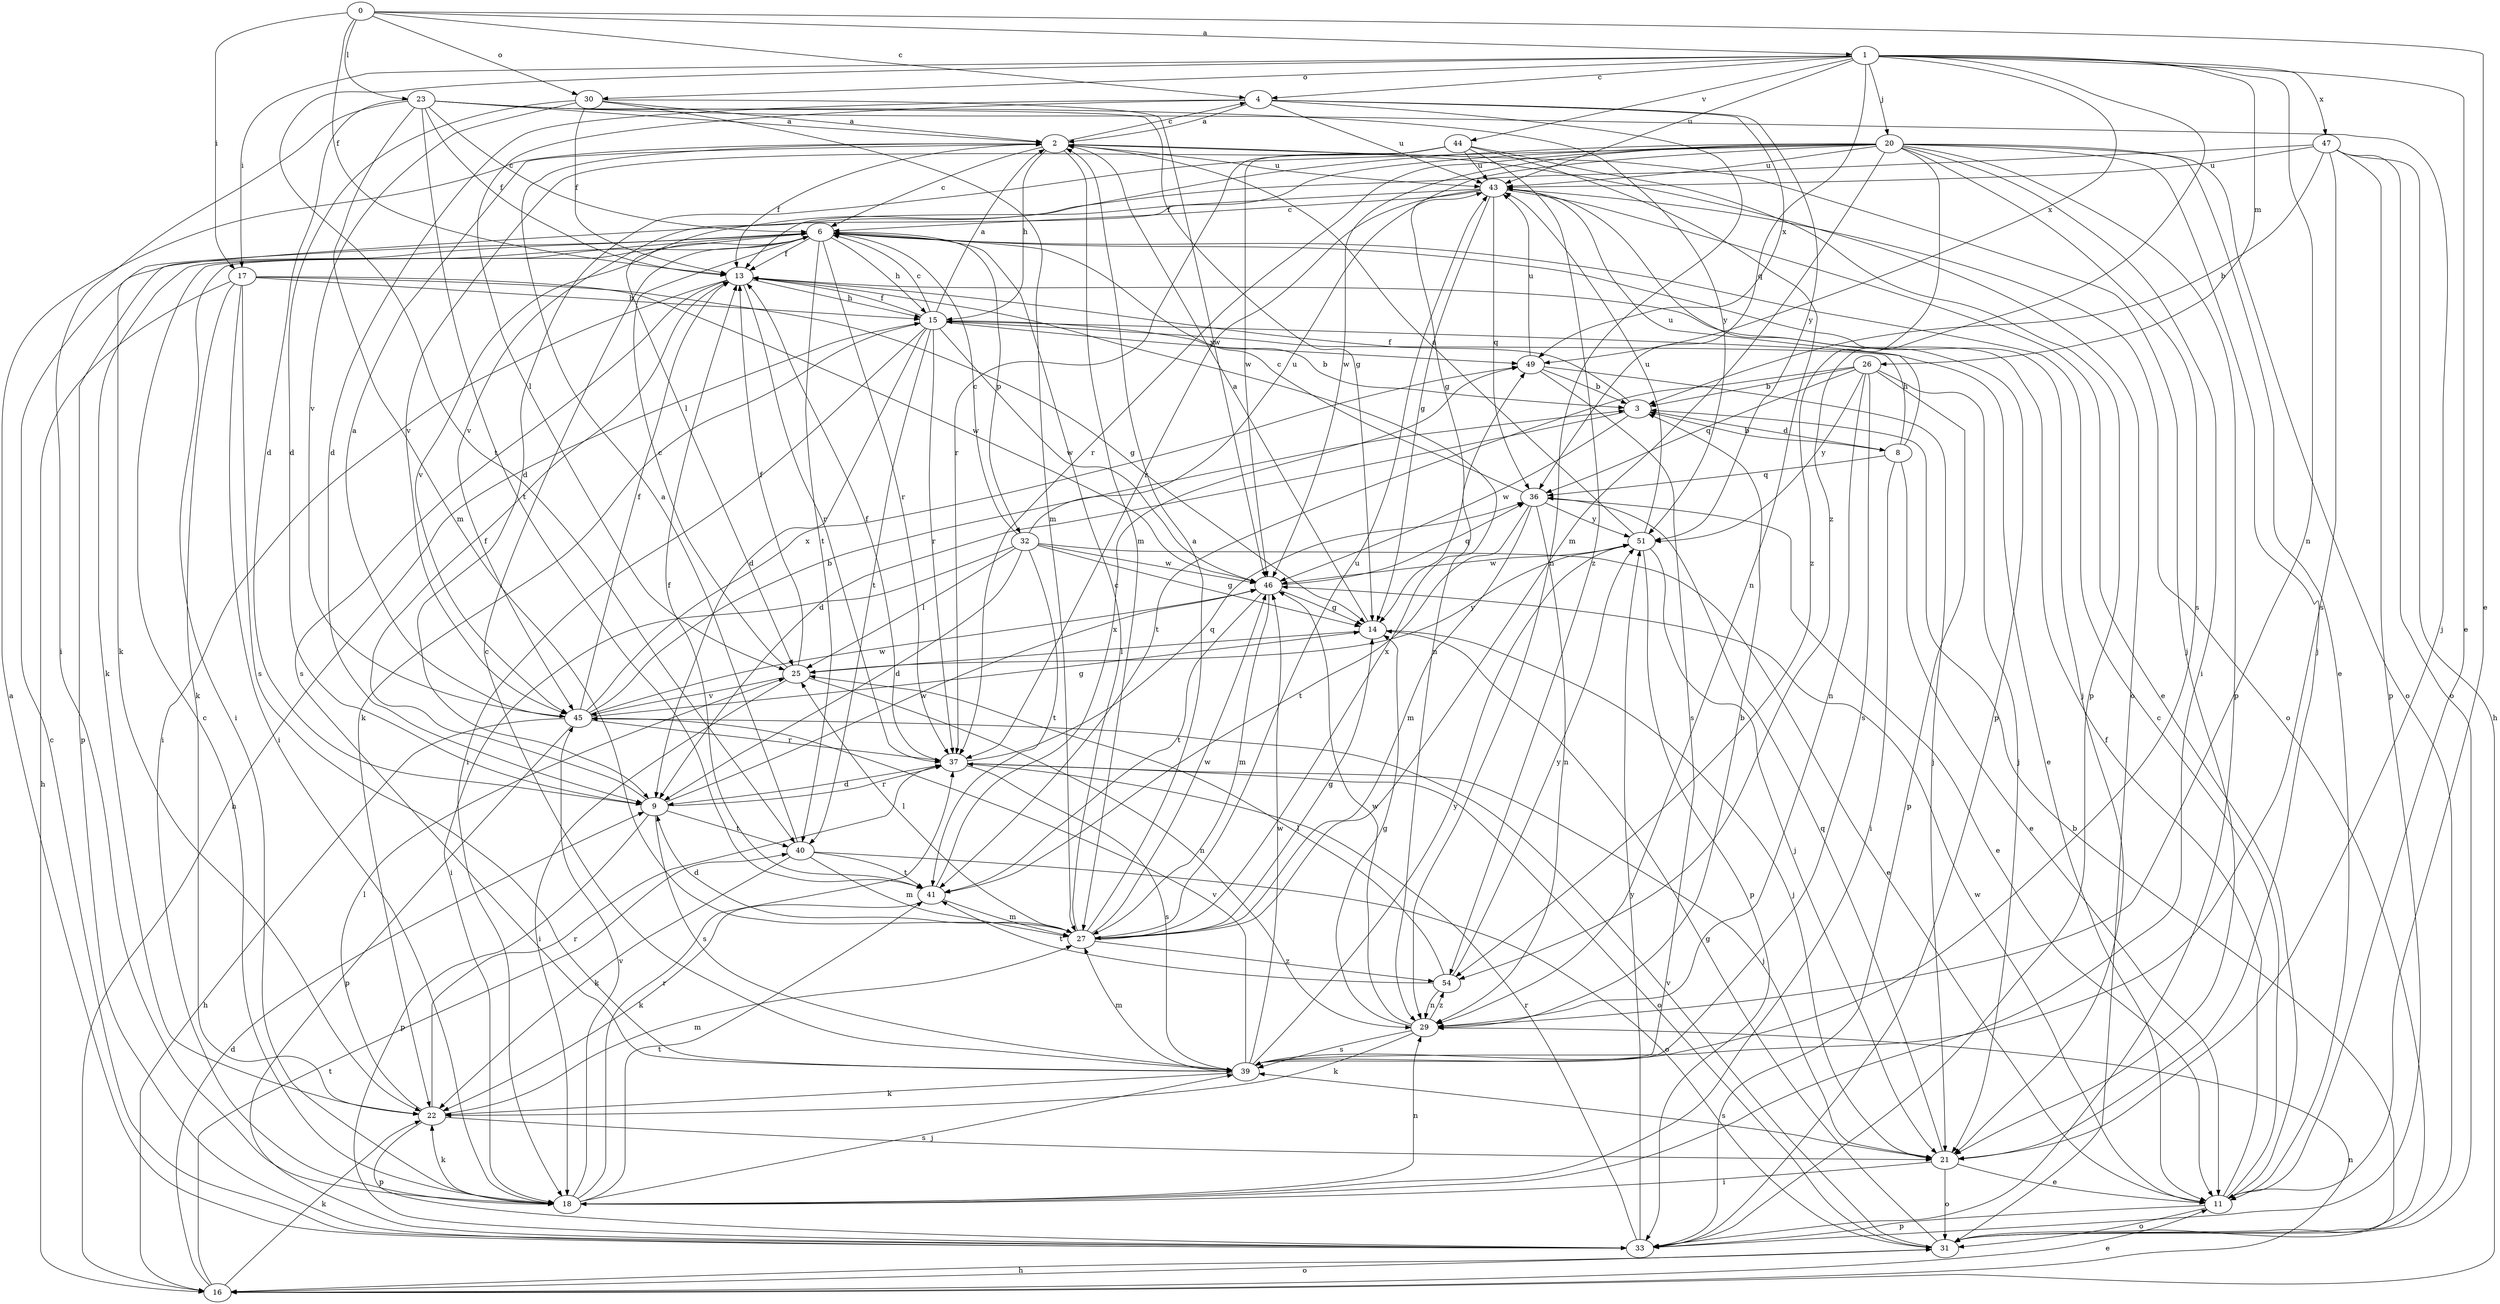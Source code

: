 strict digraph  {
0;
1;
2;
3;
4;
6;
8;
9;
11;
13;
14;
15;
16;
17;
18;
20;
21;
22;
23;
25;
26;
27;
29;
30;
31;
32;
33;
36;
37;
39;
40;
41;
43;
44;
45;
46;
47;
49;
51;
54;
0 -> 1  [label=a];
0 -> 4  [label=c];
0 -> 11  [label=e];
0 -> 13  [label=f];
0 -> 17  [label=i];
0 -> 23  [label=l];
0 -> 30  [label=o];
1 -> 4  [label=c];
1 -> 11  [label=e];
1 -> 17  [label=i];
1 -> 20  [label=j];
1 -> 26  [label=m];
1 -> 29  [label=n];
1 -> 30  [label=o];
1 -> 36  [label=q];
1 -> 40  [label=t];
1 -> 43  [label=u];
1 -> 44  [label=v];
1 -> 47  [label=x];
1 -> 49  [label=x];
1 -> 54  [label=z];
2 -> 4  [label=c];
2 -> 6  [label=c];
2 -> 13  [label=f];
2 -> 15  [label=h];
2 -> 21  [label=j];
2 -> 27  [label=m];
2 -> 31  [label=o];
2 -> 43  [label=u];
3 -> 8  [label=d];
3 -> 9  [label=d];
3 -> 13  [label=f];
3 -> 46  [label=w];
4 -> 2  [label=a];
4 -> 9  [label=d];
4 -> 25  [label=l];
4 -> 29  [label=n];
4 -> 43  [label=u];
4 -> 49  [label=x];
4 -> 51  [label=y];
6 -> 13  [label=f];
6 -> 15  [label=h];
6 -> 18  [label=i];
6 -> 21  [label=j];
6 -> 22  [label=k];
6 -> 32  [label=p];
6 -> 33  [label=p];
6 -> 37  [label=r];
6 -> 40  [label=t];
6 -> 45  [label=v];
8 -> 3  [label=b];
8 -> 11  [label=e];
8 -> 15  [label=h];
8 -> 18  [label=i];
8 -> 36  [label=q];
8 -> 43  [label=u];
9 -> 13  [label=f];
9 -> 33  [label=p];
9 -> 37  [label=r];
9 -> 39  [label=s];
9 -> 40  [label=t];
9 -> 46  [label=w];
11 -> 6  [label=c];
11 -> 13  [label=f];
11 -> 31  [label=o];
11 -> 33  [label=p];
11 -> 46  [label=w];
13 -> 15  [label=h];
13 -> 18  [label=i];
13 -> 29  [label=n];
13 -> 37  [label=r];
13 -> 39  [label=s];
14 -> 2  [label=a];
14 -> 21  [label=j];
14 -> 25  [label=l];
15 -> 2  [label=a];
15 -> 3  [label=b];
15 -> 6  [label=c];
15 -> 9  [label=d];
15 -> 11  [label=e];
15 -> 13  [label=f];
15 -> 18  [label=i];
15 -> 22  [label=k];
15 -> 37  [label=r];
15 -> 40  [label=t];
15 -> 46  [label=w];
15 -> 49  [label=x];
16 -> 9  [label=d];
16 -> 11  [label=e];
16 -> 15  [label=h];
16 -> 22  [label=k];
16 -> 29  [label=n];
16 -> 31  [label=o];
16 -> 40  [label=t];
17 -> 14  [label=g];
17 -> 15  [label=h];
17 -> 16  [label=h];
17 -> 18  [label=i];
17 -> 22  [label=k];
17 -> 39  [label=s];
17 -> 46  [label=w];
18 -> 6  [label=c];
18 -> 22  [label=k];
18 -> 29  [label=n];
18 -> 37  [label=r];
18 -> 39  [label=s];
18 -> 41  [label=t];
18 -> 45  [label=v];
20 -> 9  [label=d];
20 -> 11  [label=e];
20 -> 13  [label=f];
20 -> 14  [label=g];
20 -> 18  [label=i];
20 -> 21  [label=j];
20 -> 25  [label=l];
20 -> 27  [label=m];
20 -> 31  [label=o];
20 -> 33  [label=p];
20 -> 37  [label=r];
20 -> 39  [label=s];
20 -> 43  [label=u];
20 -> 46  [label=w];
20 -> 54  [label=z];
21 -> 11  [label=e];
21 -> 18  [label=i];
21 -> 31  [label=o];
21 -> 36  [label=q];
21 -> 39  [label=s];
22 -> 21  [label=j];
22 -> 25  [label=l];
22 -> 27  [label=m];
22 -> 33  [label=p];
22 -> 37  [label=r];
23 -> 2  [label=a];
23 -> 6  [label=c];
23 -> 9  [label=d];
23 -> 13  [label=f];
23 -> 14  [label=g];
23 -> 18  [label=i];
23 -> 21  [label=j];
23 -> 27  [label=m];
23 -> 41  [label=t];
23 -> 51  [label=y];
25 -> 6  [label=c];
25 -> 13  [label=f];
25 -> 18  [label=i];
25 -> 29  [label=n];
25 -> 45  [label=v];
25 -> 51  [label=y];
26 -> 3  [label=b];
26 -> 21  [label=j];
26 -> 29  [label=n];
26 -> 33  [label=p];
26 -> 36  [label=q];
26 -> 39  [label=s];
26 -> 41  [label=t];
26 -> 51  [label=y];
27 -> 2  [label=a];
27 -> 6  [label=c];
27 -> 9  [label=d];
27 -> 14  [label=g];
27 -> 25  [label=l];
27 -> 43  [label=u];
27 -> 46  [label=w];
27 -> 49  [label=x];
27 -> 54  [label=z];
29 -> 3  [label=b];
29 -> 14  [label=g];
29 -> 22  [label=k];
29 -> 39  [label=s];
29 -> 46  [label=w];
29 -> 54  [label=z];
30 -> 2  [label=a];
30 -> 9  [label=d];
30 -> 13  [label=f];
30 -> 27  [label=m];
30 -> 45  [label=v];
30 -> 46  [label=w];
31 -> 3  [label=b];
31 -> 14  [label=g];
31 -> 16  [label=h];
31 -> 45  [label=v];
32 -> 6  [label=c];
32 -> 9  [label=d];
32 -> 11  [label=e];
32 -> 14  [label=g];
32 -> 18  [label=i];
32 -> 25  [label=l];
32 -> 41  [label=t];
32 -> 43  [label=u];
32 -> 46  [label=w];
33 -> 2  [label=a];
33 -> 6  [label=c];
33 -> 37  [label=r];
33 -> 51  [label=y];
36 -> 6  [label=c];
36 -> 11  [label=e];
36 -> 27  [label=m];
36 -> 29  [label=n];
36 -> 41  [label=t];
36 -> 51  [label=y];
37 -> 9  [label=d];
37 -> 13  [label=f];
37 -> 21  [label=j];
37 -> 31  [label=o];
37 -> 36  [label=q];
37 -> 39  [label=s];
39 -> 6  [label=c];
39 -> 22  [label=k];
39 -> 27  [label=m];
39 -> 45  [label=v];
39 -> 46  [label=w];
39 -> 51  [label=y];
40 -> 2  [label=a];
40 -> 22  [label=k];
40 -> 27  [label=m];
40 -> 31  [label=o];
40 -> 41  [label=t];
41 -> 13  [label=f];
41 -> 22  [label=k];
41 -> 27  [label=m];
41 -> 49  [label=x];
43 -> 6  [label=c];
43 -> 11  [label=e];
43 -> 14  [label=g];
43 -> 22  [label=k];
43 -> 31  [label=o];
43 -> 33  [label=p];
43 -> 36  [label=q];
43 -> 37  [label=r];
44 -> 29  [label=n];
44 -> 33  [label=p];
44 -> 37  [label=r];
44 -> 43  [label=u];
44 -> 45  [label=v];
44 -> 46  [label=w];
44 -> 54  [label=z];
45 -> 2  [label=a];
45 -> 3  [label=b];
45 -> 13  [label=f];
45 -> 14  [label=g];
45 -> 16  [label=h];
45 -> 33  [label=p];
45 -> 37  [label=r];
45 -> 46  [label=w];
45 -> 49  [label=x];
46 -> 14  [label=g];
46 -> 27  [label=m];
46 -> 36  [label=q];
46 -> 41  [label=t];
47 -> 3  [label=b];
47 -> 16  [label=h];
47 -> 31  [label=o];
47 -> 33  [label=p];
47 -> 39  [label=s];
47 -> 43  [label=u];
47 -> 45  [label=v];
49 -> 3  [label=b];
49 -> 21  [label=j];
49 -> 39  [label=s];
49 -> 43  [label=u];
51 -> 2  [label=a];
51 -> 21  [label=j];
51 -> 33  [label=p];
51 -> 43  [label=u];
51 -> 46  [label=w];
54 -> 25  [label=l];
54 -> 29  [label=n];
54 -> 41  [label=t];
54 -> 51  [label=y];
}
